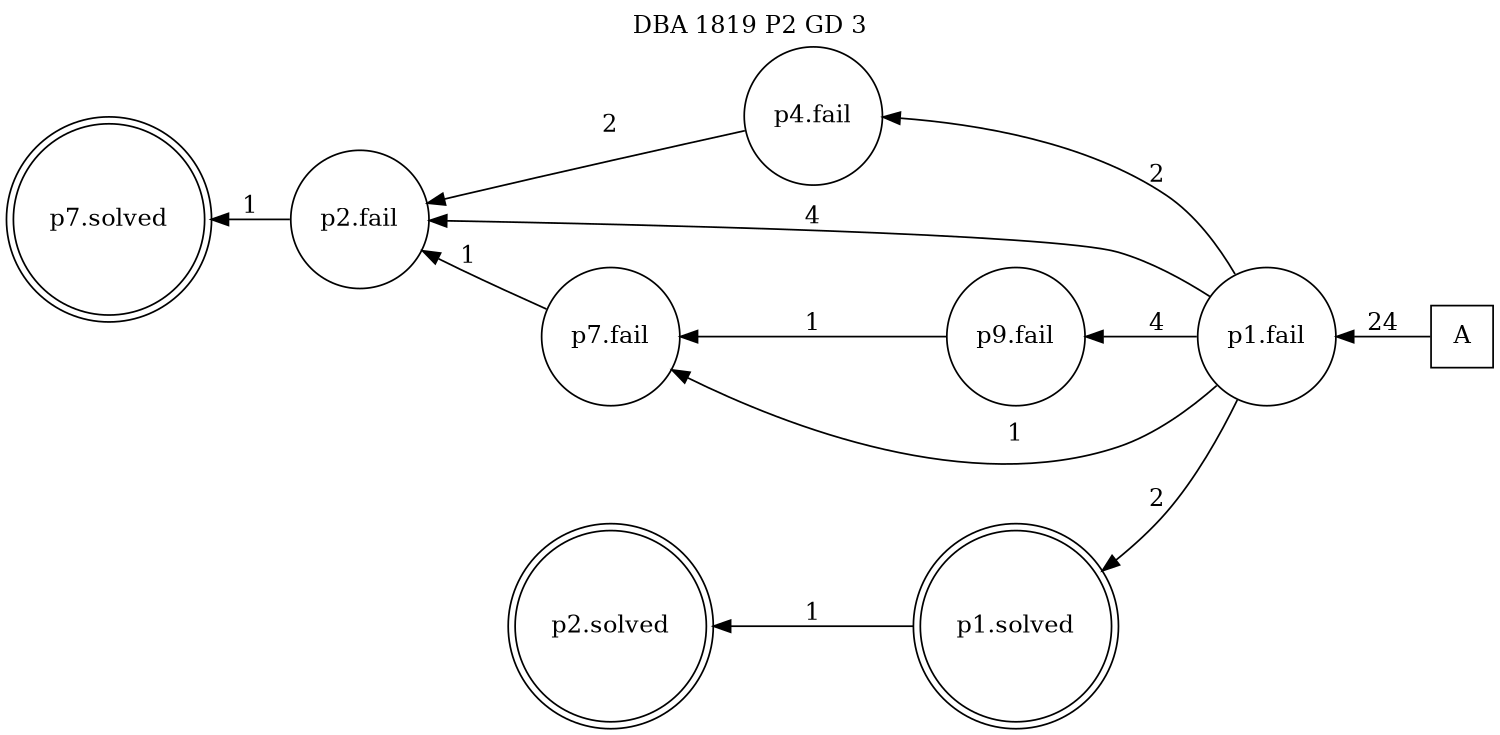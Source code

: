 digraph DBA_1819_P2_GD_3_GOOD {
labelloc="tl"
label= " DBA 1819 P2 GD 3 "
rankdir="RL";
graph [ size=" 10 , 10 !"]

"A" [shape="square" label="A"]
"p1.fail" [shape="circle" label="p1.fail"]
"p4.fail" [shape="circle" label="p4.fail"]
"p2.fail" [shape="circle" label="p2.fail"]
"p9.fail" [shape="circle" label="p9.fail"]
"p7.fail" [shape="circle" label="p7.fail"]
"p1.solved" [shape="doublecircle" label="p1.solved"]
"p2.solved" [shape="doublecircle" label="p2.solved"]
"p7.solved" [shape="doublecircle" label="p7.solved"]
"A" -> "p1.fail" [ label=24]
"p1.fail" -> "p4.fail" [ label=2]
"p1.fail" -> "p2.fail" [ label=4]
"p1.fail" -> "p9.fail" [ label=4]
"p1.fail" -> "p7.fail" [ label=1]
"p1.fail" -> "p1.solved" [ label=2]
"p4.fail" -> "p2.fail" [ label=2]
"p2.fail" -> "p7.solved" [ label=1]
"p9.fail" -> "p7.fail" [ label=1]
"p7.fail" -> "p2.fail" [ label=1]
"p1.solved" -> "p2.solved" [ label=1]
}
